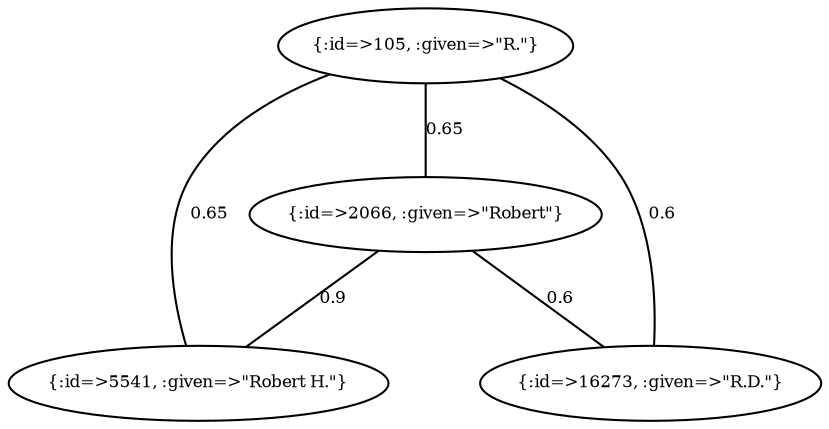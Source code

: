 graph Collector__WeightedGraph {
    "{:id=>105, :given=>\"R.\"}" [
        fontsize = 8,
        label = "{:id=>105, :given=>\"R.\"}"
    ]

    "{:id=>2066, :given=>\"Robert\"}" [
        fontsize = 8,
        label = "{:id=>2066, :given=>\"Robert\"}"
    ]

    "{:id=>5541, :given=>\"Robert H.\"}" [
        fontsize = 8,
        label = "{:id=>5541, :given=>\"Robert H.\"}"
    ]

    "{:id=>16273, :given=>\"R.D.\"}" [
        fontsize = 8,
        label = "{:id=>16273, :given=>\"R.D.\"}"
    ]

    "{:id=>105, :given=>\"R.\"}" -- "{:id=>2066, :given=>\"Robert\"}" [
        fontsize = 8,
        label = 0.65
    ]

    "{:id=>105, :given=>\"R.\"}" -- "{:id=>5541, :given=>\"Robert H.\"}" [
        fontsize = 8,
        label = 0.65
    ]

    "{:id=>105, :given=>\"R.\"}" -- "{:id=>16273, :given=>\"R.D.\"}" [
        fontsize = 8,
        label = 0.6
    ]

    "{:id=>2066, :given=>\"Robert\"}" -- "{:id=>5541, :given=>\"Robert H.\"}" [
        fontsize = 8,
        label = 0.9
    ]

    "{:id=>2066, :given=>\"Robert\"}" -- "{:id=>16273, :given=>\"R.D.\"}" [
        fontsize = 8,
        label = 0.6
    ]
}

